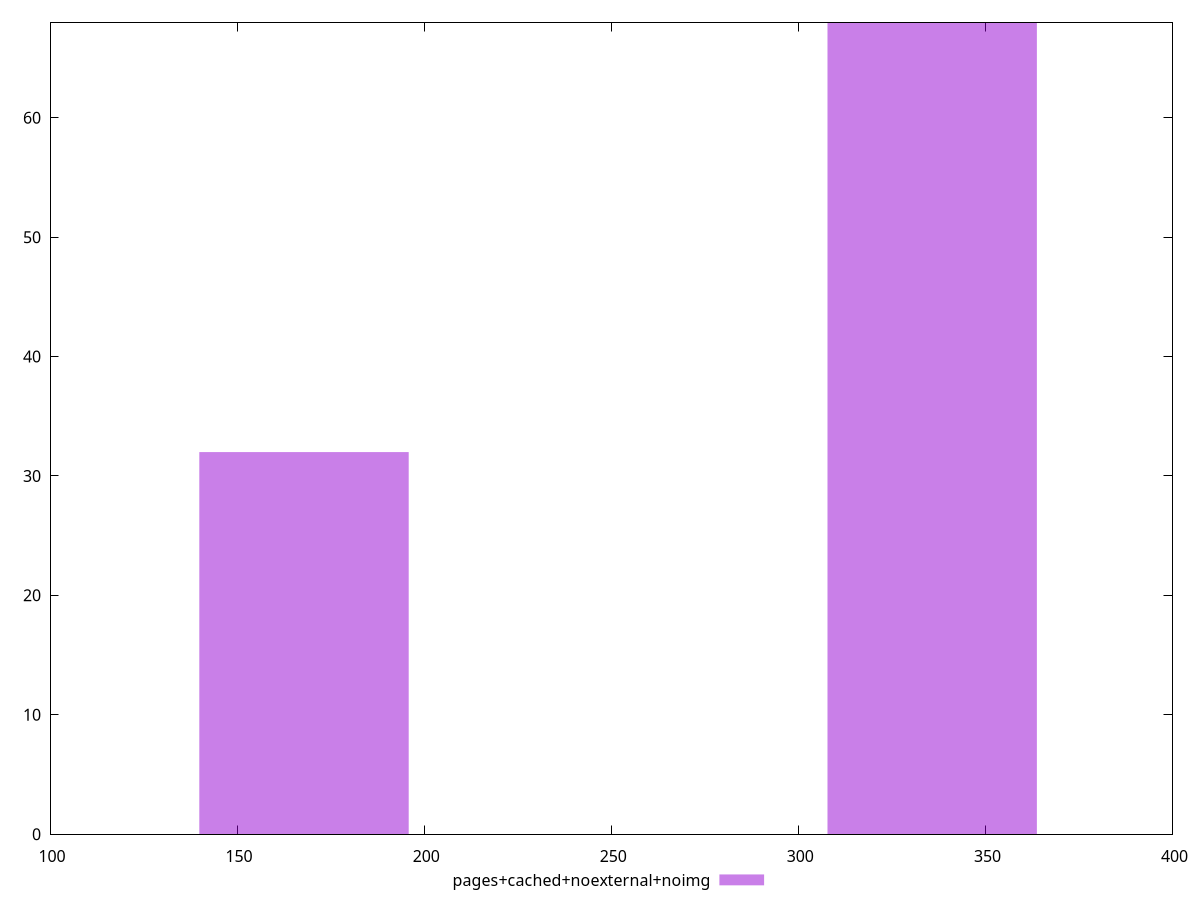 $_pagesCachedNoexternalNoimg <<EOF
335.7729919023429 68
167.88649595117144 32
EOF
set key outside below
set terminal pngcairo
set output "report_00004_2020-11-02T20-21-41.718Z/uses-http2/pages+cached+noexternal+noimg//raw_hist.png"
set yrange [0:68]
set boxwidth 55.96216531705715
set style fill transparent solid 0.5 noborder
plot $_pagesCachedNoexternalNoimg title "pages+cached+noexternal+noimg" with boxes ,